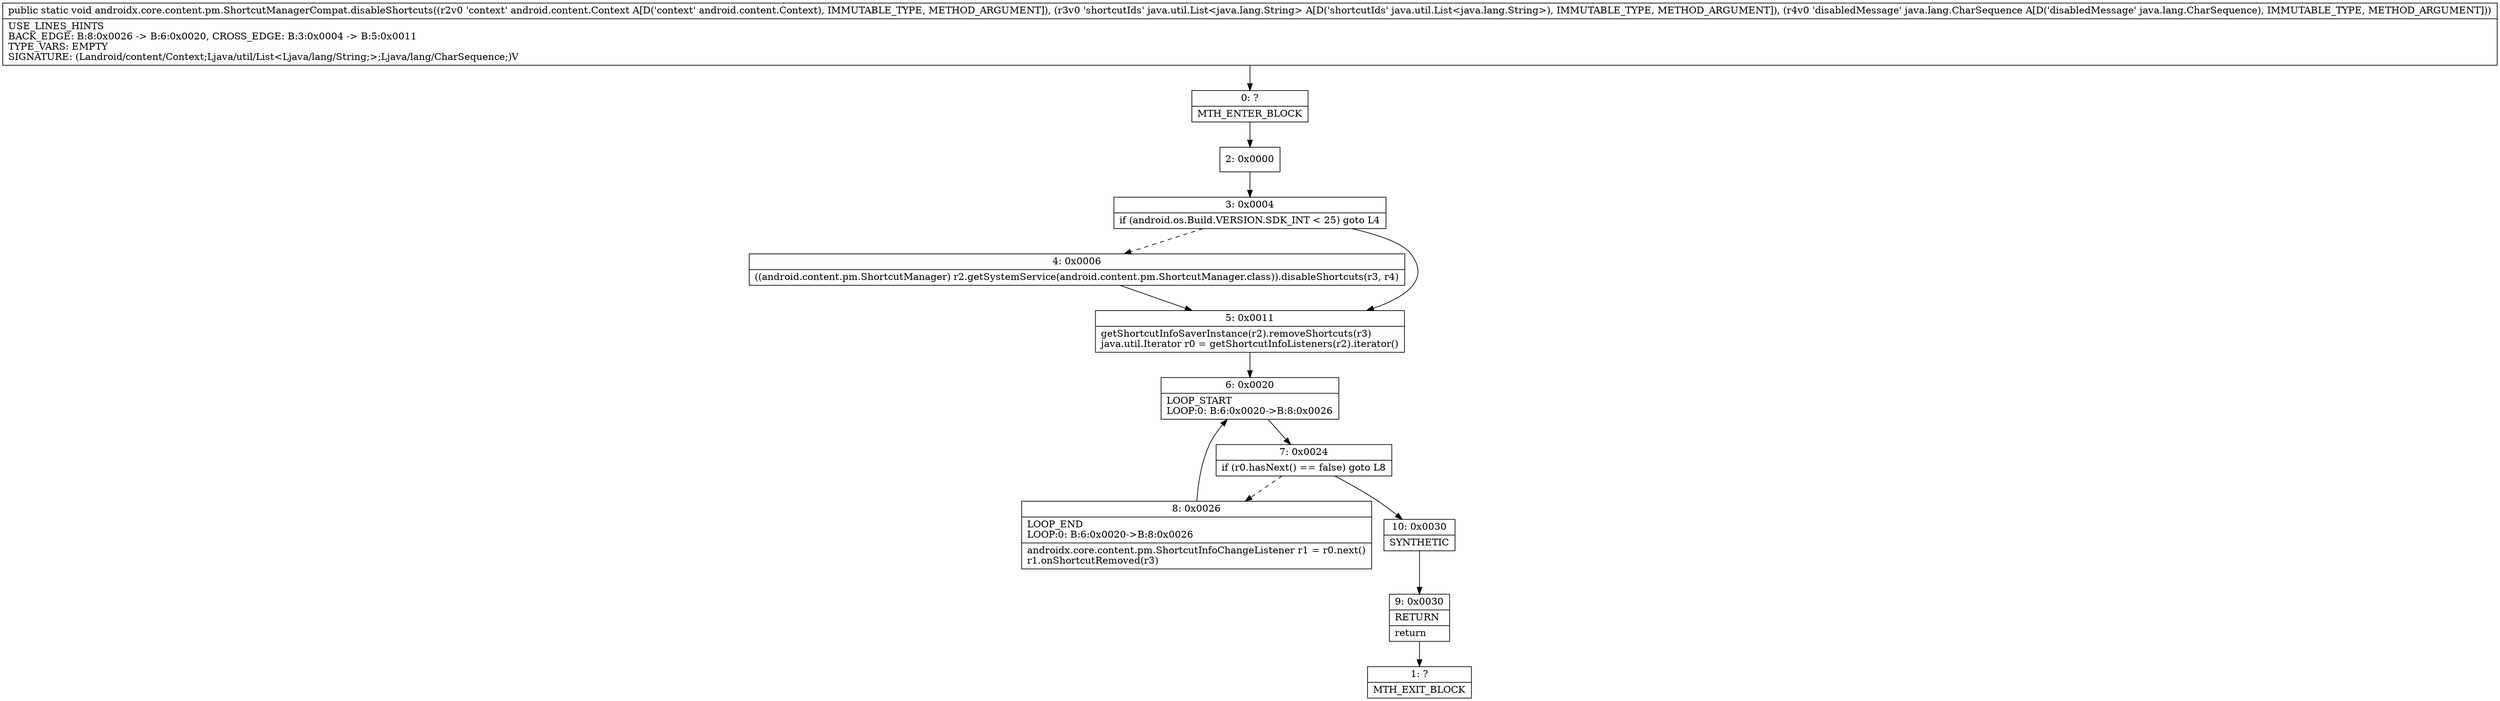 digraph "CFG forandroidx.core.content.pm.ShortcutManagerCompat.disableShortcuts(Landroid\/content\/Context;Ljava\/util\/List;Ljava\/lang\/CharSequence;)V" {
Node_0 [shape=record,label="{0\:\ ?|MTH_ENTER_BLOCK\l}"];
Node_2 [shape=record,label="{2\:\ 0x0000}"];
Node_3 [shape=record,label="{3\:\ 0x0004|if (android.os.Build.VERSION.SDK_INT \< 25) goto L4\l}"];
Node_4 [shape=record,label="{4\:\ 0x0006|((android.content.pm.ShortcutManager) r2.getSystemService(android.content.pm.ShortcutManager.class)).disableShortcuts(r3, r4)\l}"];
Node_5 [shape=record,label="{5\:\ 0x0011|getShortcutInfoSaverInstance(r2).removeShortcuts(r3)\ljava.util.Iterator r0 = getShortcutInfoListeners(r2).iterator()\l}"];
Node_6 [shape=record,label="{6\:\ 0x0020|LOOP_START\lLOOP:0: B:6:0x0020\-\>B:8:0x0026\l}"];
Node_7 [shape=record,label="{7\:\ 0x0024|if (r0.hasNext() == false) goto L8\l}"];
Node_8 [shape=record,label="{8\:\ 0x0026|LOOP_END\lLOOP:0: B:6:0x0020\-\>B:8:0x0026\l|androidx.core.content.pm.ShortcutInfoChangeListener r1 = r0.next()\lr1.onShortcutRemoved(r3)\l}"];
Node_10 [shape=record,label="{10\:\ 0x0030|SYNTHETIC\l}"];
Node_9 [shape=record,label="{9\:\ 0x0030|RETURN\l|return\l}"];
Node_1 [shape=record,label="{1\:\ ?|MTH_EXIT_BLOCK\l}"];
MethodNode[shape=record,label="{public static void androidx.core.content.pm.ShortcutManagerCompat.disableShortcuts((r2v0 'context' android.content.Context A[D('context' android.content.Context), IMMUTABLE_TYPE, METHOD_ARGUMENT]), (r3v0 'shortcutIds' java.util.List\<java.lang.String\> A[D('shortcutIds' java.util.List\<java.lang.String\>), IMMUTABLE_TYPE, METHOD_ARGUMENT]), (r4v0 'disabledMessage' java.lang.CharSequence A[D('disabledMessage' java.lang.CharSequence), IMMUTABLE_TYPE, METHOD_ARGUMENT]))  | USE_LINES_HINTS\lBACK_EDGE: B:8:0x0026 \-\> B:6:0x0020, CROSS_EDGE: B:3:0x0004 \-\> B:5:0x0011\lTYPE_VARS: EMPTY\lSIGNATURE: (Landroid\/content\/Context;Ljava\/util\/List\<Ljava\/lang\/String;\>;Ljava\/lang\/CharSequence;)V\l}"];
MethodNode -> Node_0;Node_0 -> Node_2;
Node_2 -> Node_3;
Node_3 -> Node_4[style=dashed];
Node_3 -> Node_5;
Node_4 -> Node_5;
Node_5 -> Node_6;
Node_6 -> Node_7;
Node_7 -> Node_8[style=dashed];
Node_7 -> Node_10;
Node_8 -> Node_6;
Node_10 -> Node_9;
Node_9 -> Node_1;
}

